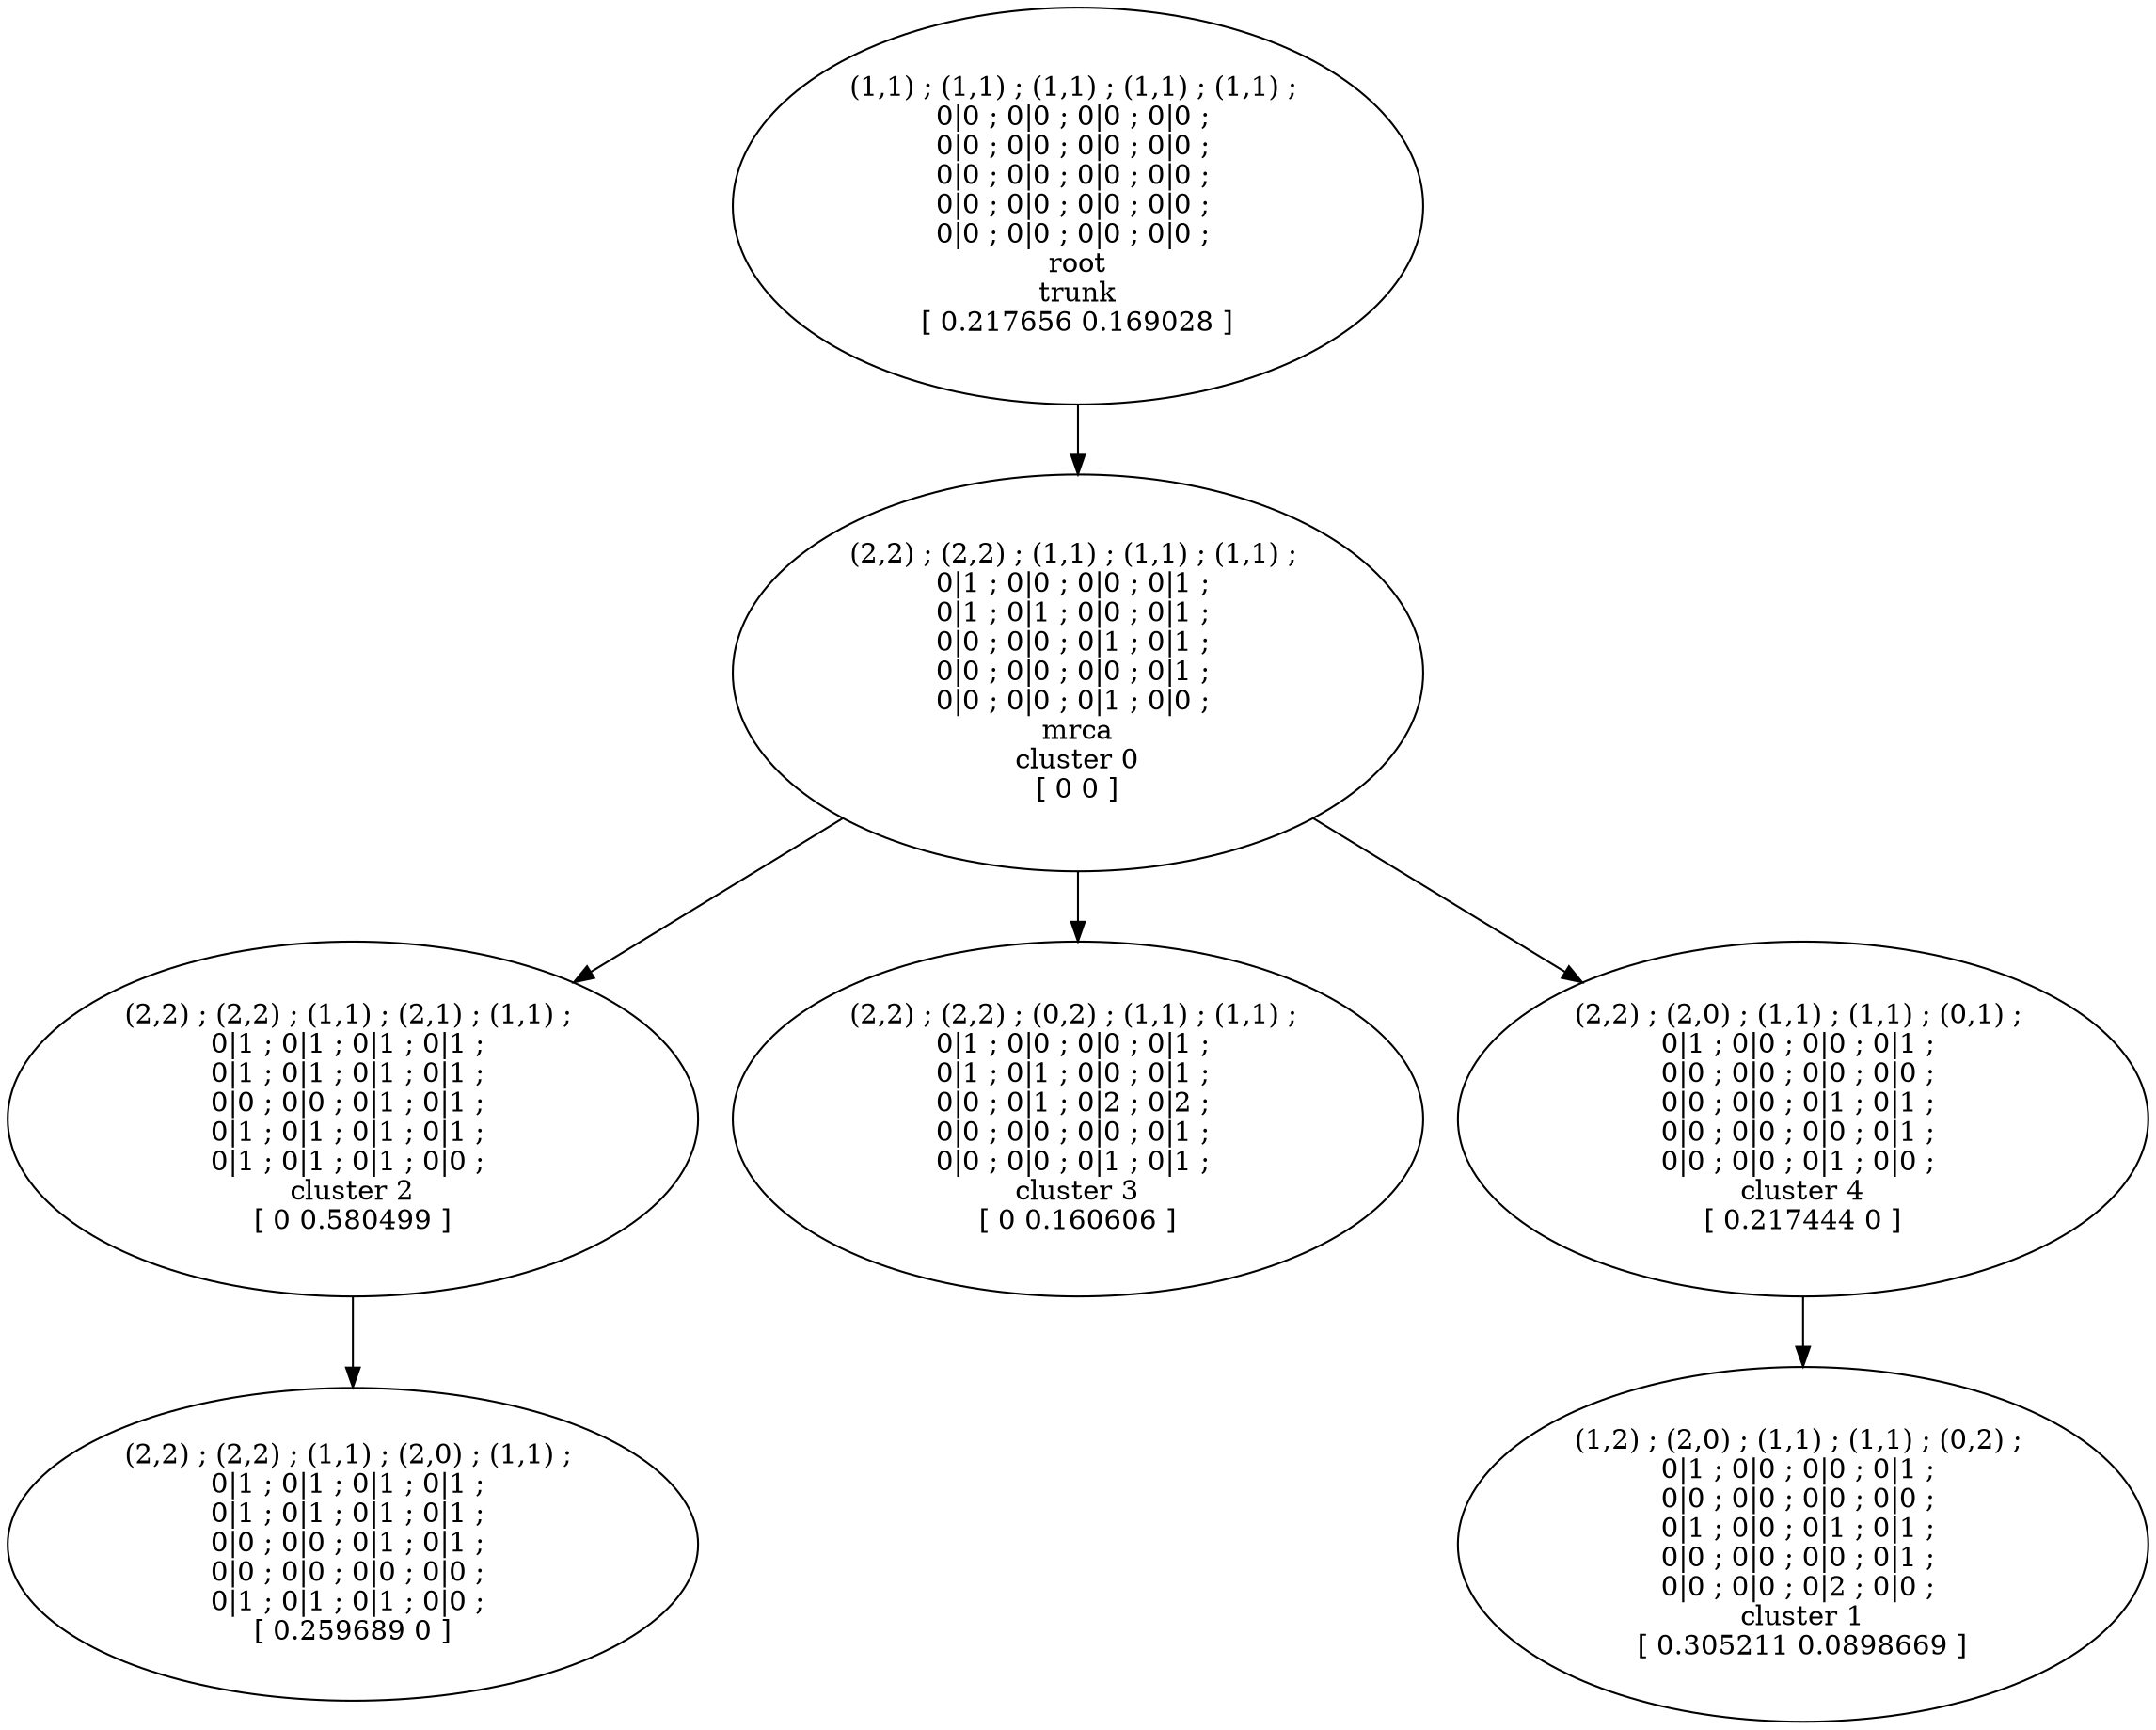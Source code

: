 digraph T {
	10 [label="(2,2) ; (2,2) ; (1,1) ; (2,1) ; (1,1) ; \n0|1 ; 0|1 ; 0|1 ; 0|1 ; \n0|1 ; 0|1 ; 0|1 ; 0|1 ; \n0|0 ; 0|0 ; 0|1 ; 0|1 ; \n0|1 ; 0|1 ; 0|1 ; 0|1 ; \n0|1 ; 0|1 ; 0|1 ; 0|0 ; \ncluster 2\n[ 0 0.580499 ]"]
	9 [label="(2,2) ; (2,2) ; (1,1) ; (2,0) ; (1,1) ; \n0|1 ; 0|1 ; 0|1 ; 0|1 ; \n0|1 ; 0|1 ; 0|1 ; 0|1 ; \n0|0 ; 0|0 ; 0|1 ; 0|1 ; \n0|0 ; 0|0 ; 0|0 ; 0|0 ; \n0|1 ; 0|1 ; 0|1 ; 0|0 ; \n[ 0.259689 0 ]"]
	8 [label="(2,2) ; (2,2) ; (1,1) ; (1,1) ; (1,1) ; \n0|1 ; 0|0 ; 0|0 ; 0|1 ; \n0|1 ; 0|1 ; 0|0 ; 0|1 ; \n0|0 ; 0|0 ; 0|1 ; 0|1 ; \n0|0 ; 0|0 ; 0|0 ; 0|1 ; \n0|0 ; 0|0 ; 0|1 ; 0|0 ; \nmrca\ncluster 0\n[ 0 0 ]"]
	7 [label="(2,2) ; (2,2) ; (0,2) ; (1,1) ; (1,1) ; \n0|1 ; 0|0 ; 0|0 ; 0|1 ; \n0|1 ; 0|1 ; 0|0 ; 0|1 ; \n0|0 ; 0|1 ; 0|2 ; 0|2 ; \n0|0 ; 0|0 ; 0|0 ; 0|1 ; \n0|0 ; 0|0 ; 0|1 ; 0|1 ; \ncluster 3\n[ 0 0.160606 ]"]
	4 [label="(2,2) ; (2,0) ; (1,1) ; (1,1) ; (0,1) ; \n0|1 ; 0|0 ; 0|0 ; 0|1 ; \n0|0 ; 0|0 ; 0|0 ; 0|0 ; \n0|0 ; 0|0 ; 0|1 ; 0|1 ; \n0|0 ; 0|0 ; 0|0 ; 0|1 ; \n0|0 ; 0|0 ; 0|1 ; 0|0 ; \ncluster 4\n[ 0.217444 0 ]"]
	2 [label="(1,2) ; (2,0) ; (1,1) ; (1,1) ; (0,2) ; \n0|1 ; 0|0 ; 0|0 ; 0|1 ; \n0|0 ; 0|0 ; 0|0 ; 0|0 ; \n0|1 ; 0|0 ; 0|1 ; 0|1 ; \n0|0 ; 0|0 ; 0|0 ; 0|1 ; \n0|0 ; 0|0 ; 0|2 ; 0|0 ; \ncluster 1\n[ 0.305211 0.0898669 ]"]
	0 [label="(1,1) ; (1,1) ; (1,1) ; (1,1) ; (1,1) ; \n0|0 ; 0|0 ; 0|0 ; 0|0 ; \n0|0 ; 0|0 ; 0|0 ; 0|0 ; \n0|0 ; 0|0 ; 0|0 ; 0|0 ; \n0|0 ; 0|0 ; 0|0 ; 0|0 ; \n0|0 ; 0|0 ; 0|0 ; 0|0 ; \nroot\ntrunk\n[ 0.217656 0.169028 ]"]
10 -> 9
8 -> 7
8 -> 4
8 -> 10
4 -> 2
0 -> 8
}
